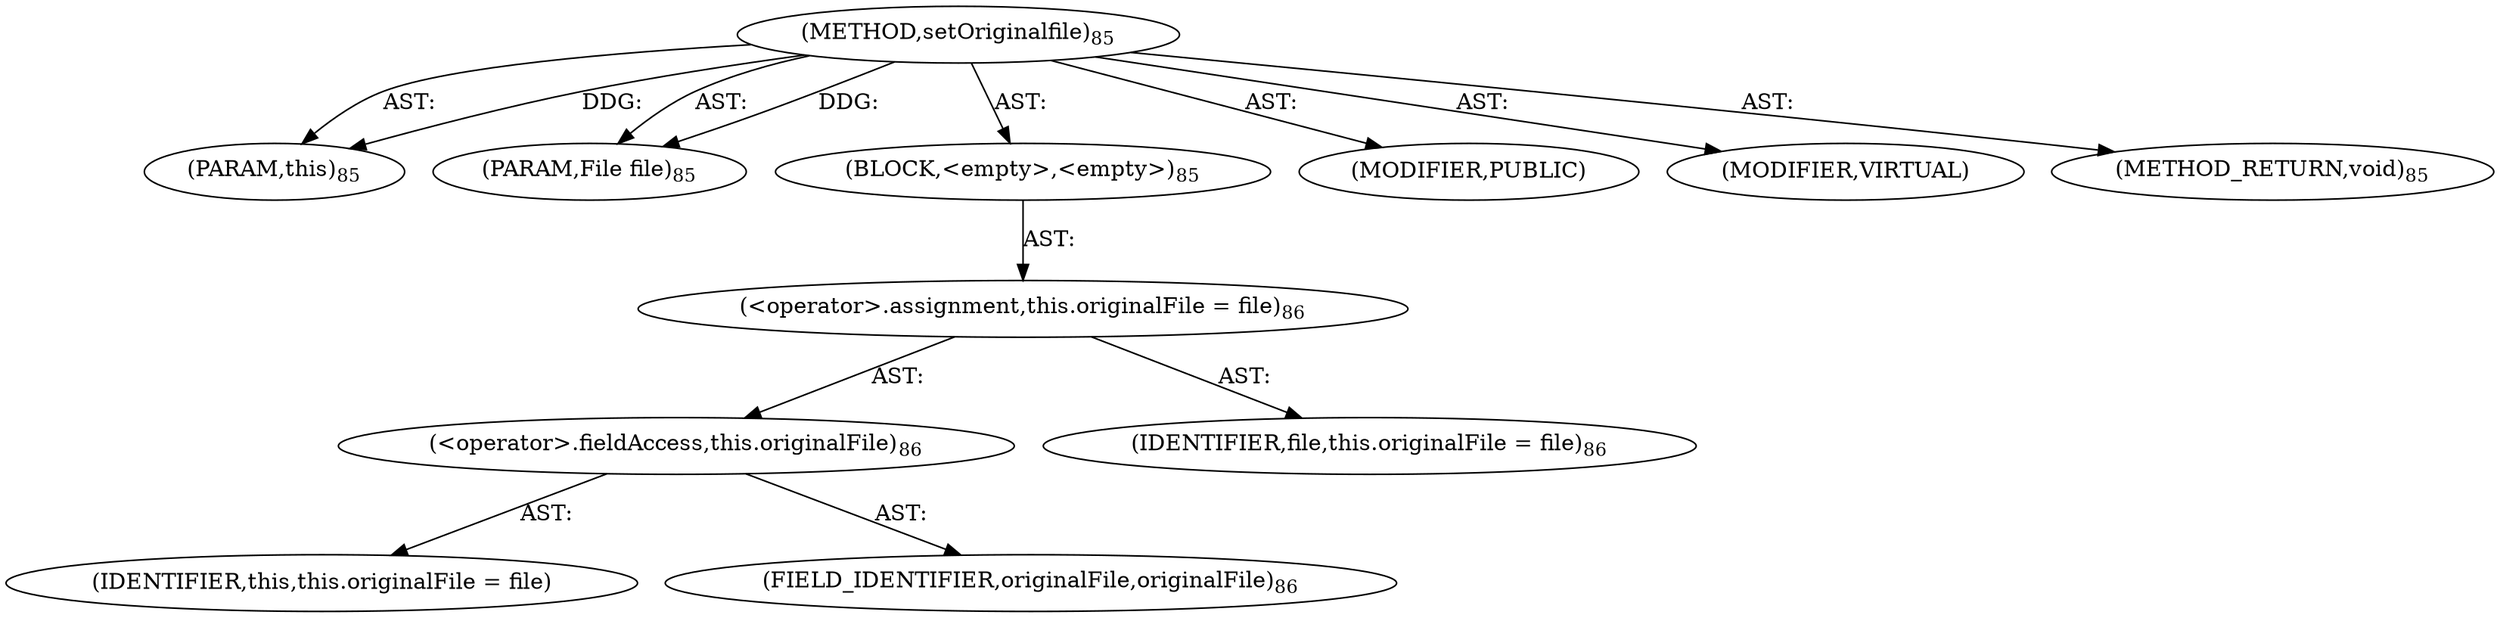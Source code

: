 digraph "setOriginalfile" {  
"111669149696" [label = <(METHOD,setOriginalfile)<SUB>85</SUB>> ]
"115964116996" [label = <(PARAM,this)<SUB>85</SUB>> ]
"115964116997" [label = <(PARAM,File file)<SUB>85</SUB>> ]
"25769803776" [label = <(BLOCK,&lt;empty&gt;,&lt;empty&gt;)<SUB>85</SUB>> ]
"30064771072" [label = <(&lt;operator&gt;.assignment,this.originalFile = file)<SUB>86</SUB>> ]
"30064771073" [label = <(&lt;operator&gt;.fieldAccess,this.originalFile)<SUB>86</SUB>> ]
"68719476746" [label = <(IDENTIFIER,this,this.originalFile = file)> ]
"55834574848" [label = <(FIELD_IDENTIFIER,originalFile,originalFile)<SUB>86</SUB>> ]
"68719476747" [label = <(IDENTIFIER,file,this.originalFile = file)<SUB>86</SUB>> ]
"133143986180" [label = <(MODIFIER,PUBLIC)> ]
"133143986181" [label = <(MODIFIER,VIRTUAL)> ]
"128849018880" [label = <(METHOD_RETURN,void)<SUB>85</SUB>> ]
  "111669149696" -> "115964116996"  [ label = "AST: "] 
  "111669149696" -> "115964116997"  [ label = "AST: "] 
  "111669149696" -> "25769803776"  [ label = "AST: "] 
  "111669149696" -> "133143986180"  [ label = "AST: "] 
  "111669149696" -> "133143986181"  [ label = "AST: "] 
  "111669149696" -> "128849018880"  [ label = "AST: "] 
  "25769803776" -> "30064771072"  [ label = "AST: "] 
  "30064771072" -> "30064771073"  [ label = "AST: "] 
  "30064771072" -> "68719476747"  [ label = "AST: "] 
  "30064771073" -> "68719476746"  [ label = "AST: "] 
  "30064771073" -> "55834574848"  [ label = "AST: "] 
  "111669149696" -> "115964116996"  [ label = "DDG: "] 
  "111669149696" -> "115964116997"  [ label = "DDG: "] 
}
